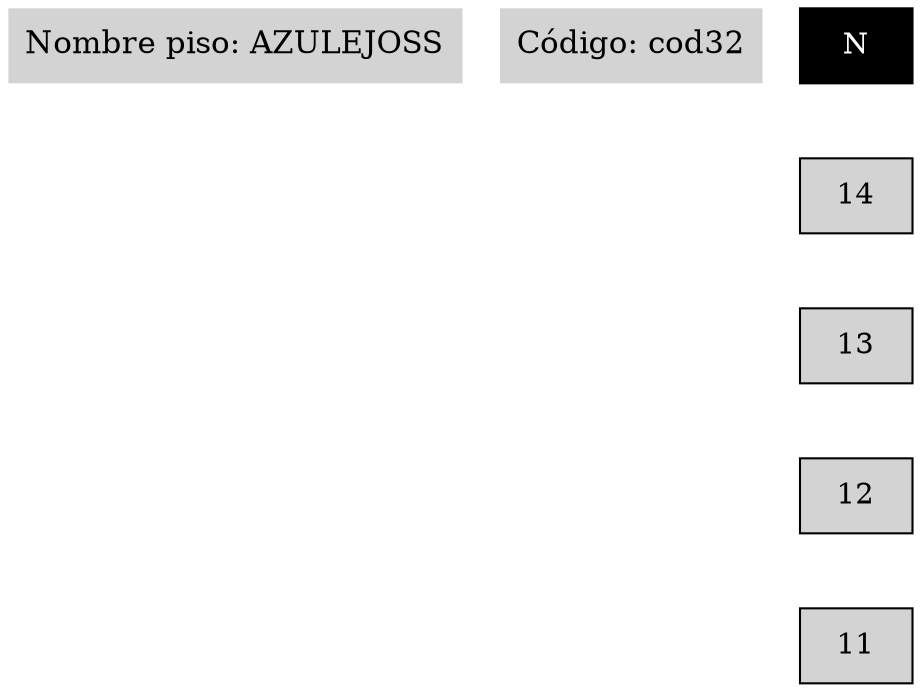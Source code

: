 digraph G {
	edge [style=invis]
	rankdir=TB
	node [shape=box style=filled]
	subgraph matriz_azulejos {
		T [label="Nombre piso: AZULEJOSS" fontsize=15 shape=plaintext]
		S [label="Código: cod32" fontsize=15 shape=plaintext]
		15 [label=N fillcolor=black fontcolor=white]
	}
	15 -> 14
	14 -> 13
	13 -> 12
	12 -> 11
}
